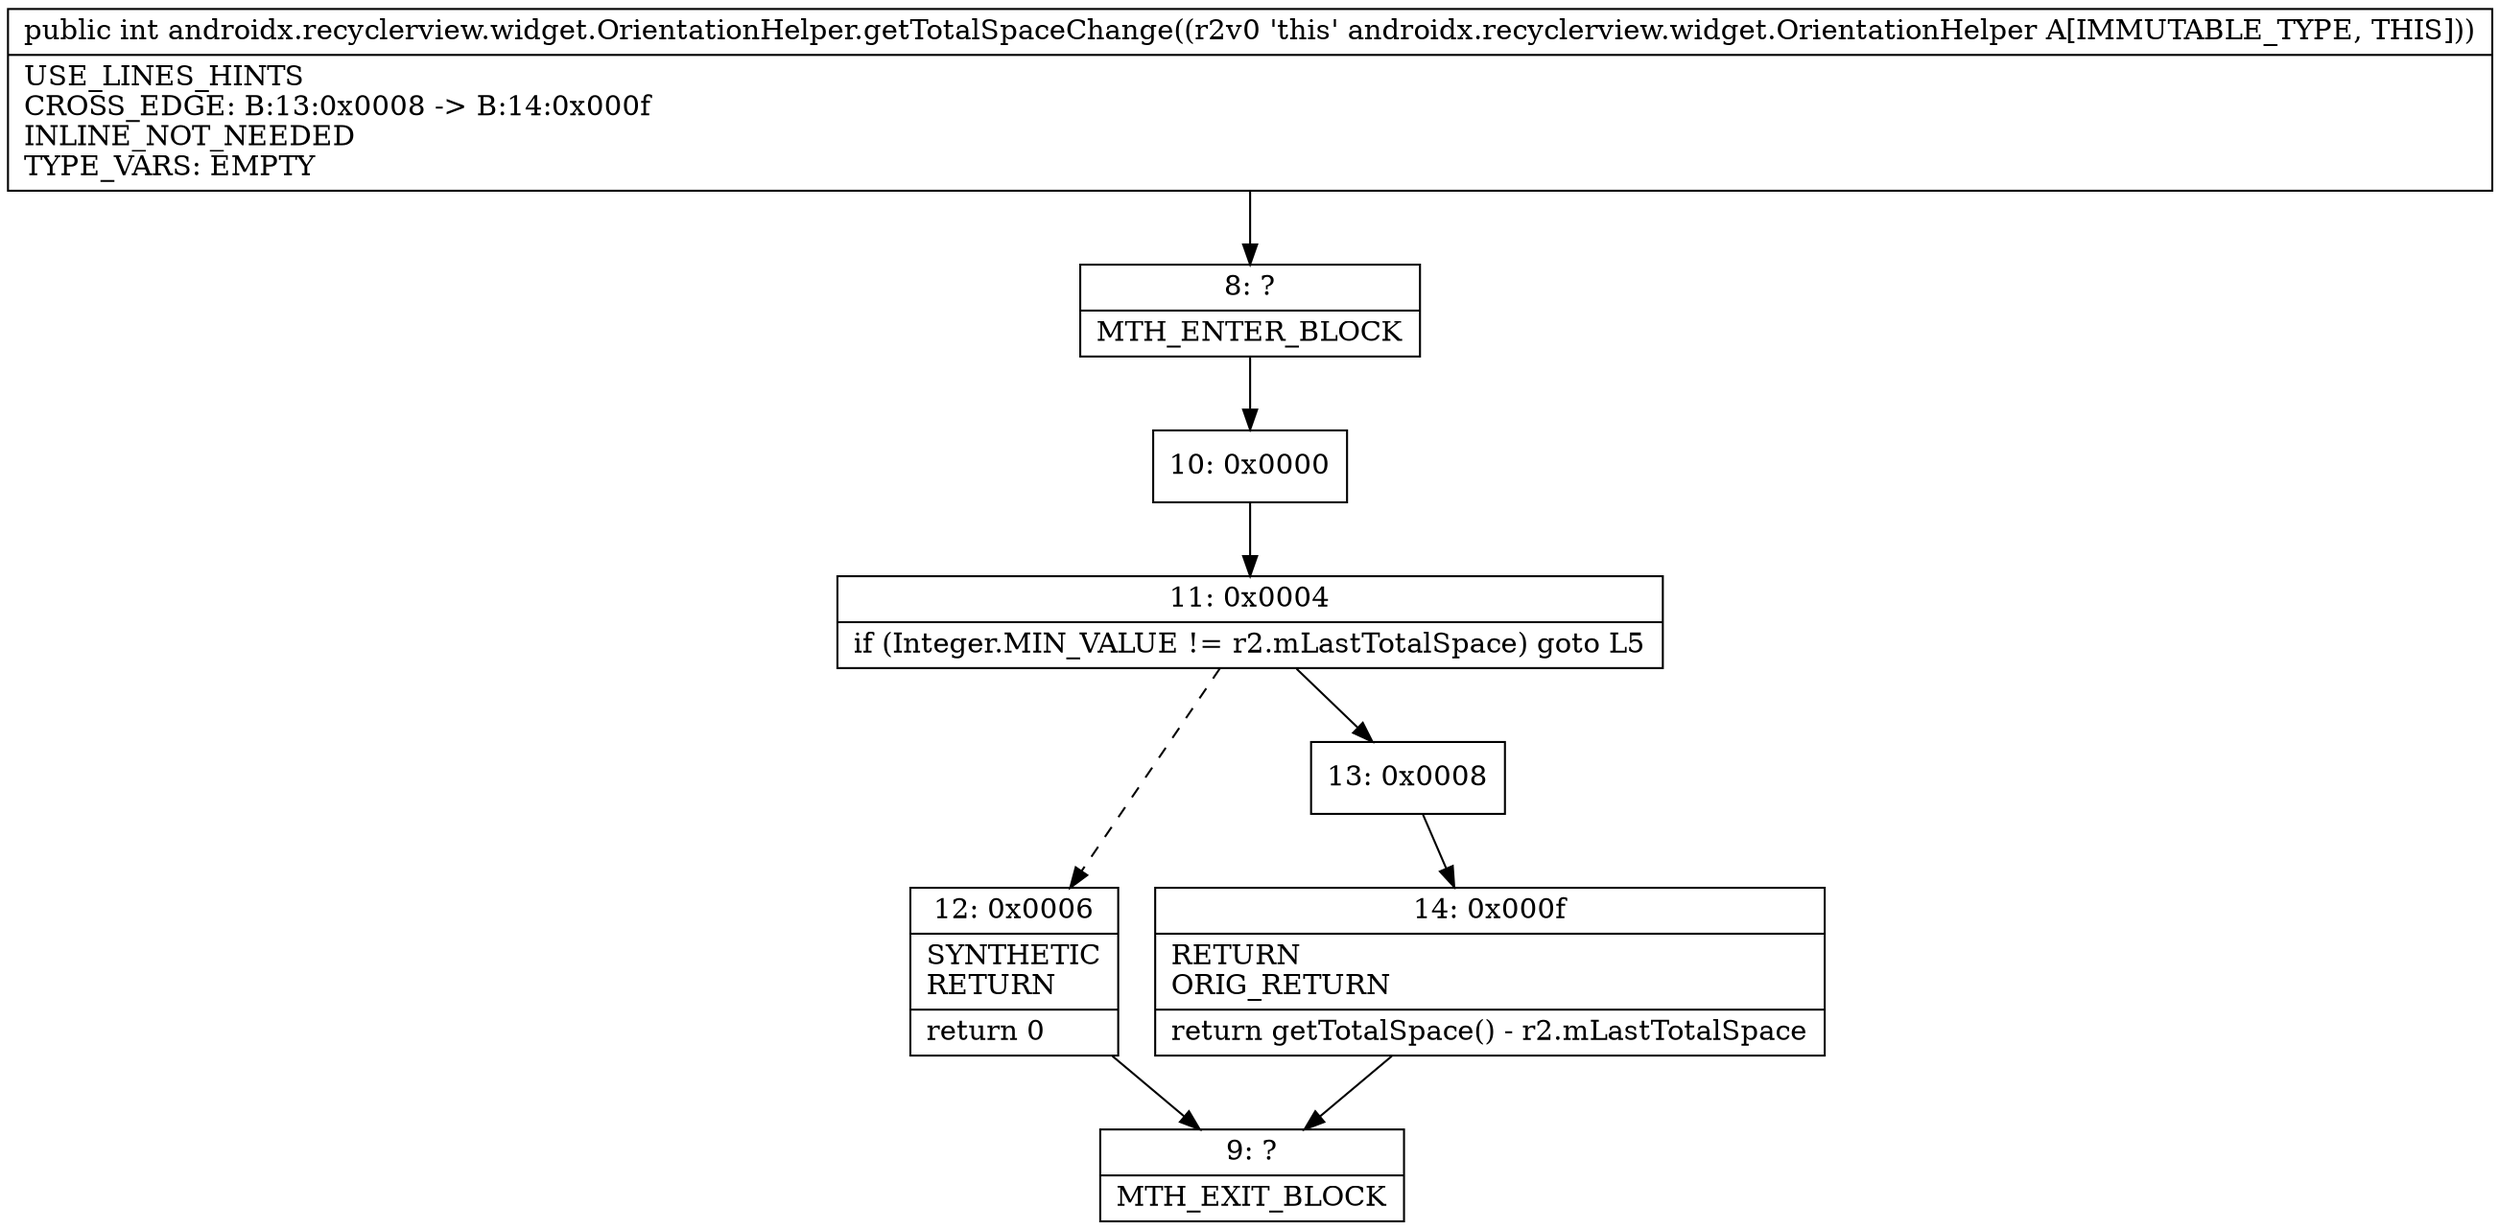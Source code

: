 digraph "CFG forandroidx.recyclerview.widget.OrientationHelper.getTotalSpaceChange()I" {
Node_8 [shape=record,label="{8\:\ ?|MTH_ENTER_BLOCK\l}"];
Node_10 [shape=record,label="{10\:\ 0x0000}"];
Node_11 [shape=record,label="{11\:\ 0x0004|if (Integer.MIN_VALUE != r2.mLastTotalSpace) goto L5\l}"];
Node_12 [shape=record,label="{12\:\ 0x0006|SYNTHETIC\lRETURN\l|return 0\l}"];
Node_9 [shape=record,label="{9\:\ ?|MTH_EXIT_BLOCK\l}"];
Node_13 [shape=record,label="{13\:\ 0x0008}"];
Node_14 [shape=record,label="{14\:\ 0x000f|RETURN\lORIG_RETURN\l|return getTotalSpace() \- r2.mLastTotalSpace\l}"];
MethodNode[shape=record,label="{public int androidx.recyclerview.widget.OrientationHelper.getTotalSpaceChange((r2v0 'this' androidx.recyclerview.widget.OrientationHelper A[IMMUTABLE_TYPE, THIS]))  | USE_LINES_HINTS\lCROSS_EDGE: B:13:0x0008 \-\> B:14:0x000f\lINLINE_NOT_NEEDED\lTYPE_VARS: EMPTY\l}"];
MethodNode -> Node_8;Node_8 -> Node_10;
Node_10 -> Node_11;
Node_11 -> Node_12[style=dashed];
Node_11 -> Node_13;
Node_12 -> Node_9;
Node_13 -> Node_14;
Node_14 -> Node_9;
}

